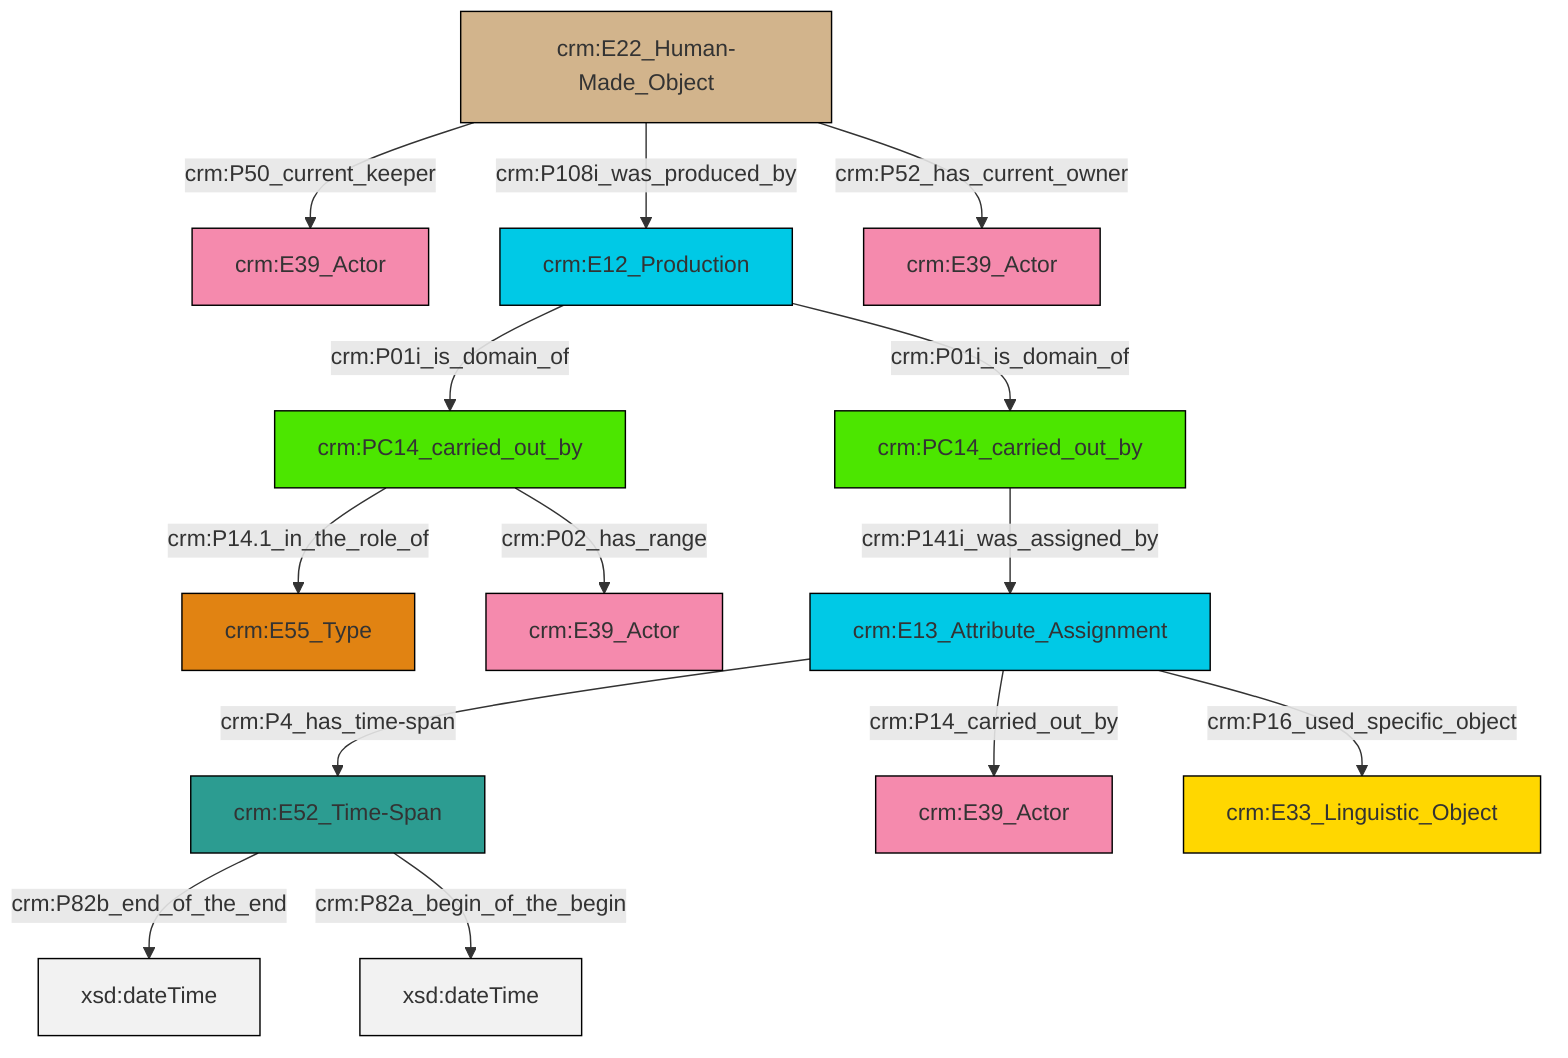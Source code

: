 graph TD
classDef Literal fill:#f2f2f2,stroke:#000000;
classDef CRM_Entity fill:#FFFFFF,stroke:#000000;
classDef Temporal_Entity fill:#00C9E6, stroke:#000000;
classDef Type fill:#E18312, stroke:#000000;
classDef Time-Span fill:#2C9C91, stroke:#000000;
classDef Appellation fill:#FFEB7F, stroke:#000000;
classDef Place fill:#008836, stroke:#000000;
classDef Persistent_Item fill:#B266B2, stroke:#000000;
classDef Conceptual_Object fill:#FFD700, stroke:#000000;
classDef Physical_Thing fill:#D2B48C, stroke:#000000;
classDef Actor fill:#f58aad, stroke:#000000;
classDef PC_Classes fill:#4ce600, stroke:#000000;
classDef Multi fill:#cccccc,stroke:#000000;

0["crm:E52_Time-Span"]:::Time-Span -->|crm:P82b_end_of_the_end| 1[xsd:dateTime]:::Literal
2["crm:E22_Human-Made_Object"]:::Physical_Thing -->|crm:P50_current_keeper| 3["crm:E39_Actor"]:::Actor
4["crm:PC14_carried_out_by"]:::PC_Classes -->|crm:P14.1_in_the_role_of| 5["crm:E55_Type"]:::Type
7["crm:E12_Production"]:::Temporal_Entity -->|crm:P01i_is_domain_of| 8["crm:PC14_carried_out_by"]:::PC_Classes
13["crm:E13_Attribute_Assignment"]:::Temporal_Entity -->|crm:P4_has_time-span| 0["crm:E52_Time-Span"]:::Time-Span
2["crm:E22_Human-Made_Object"]:::Physical_Thing -->|crm:P108i_was_produced_by| 7["crm:E12_Production"]:::Temporal_Entity
2["crm:E22_Human-Made_Object"]:::Physical_Thing -->|crm:P52_has_current_owner| 9["crm:E39_Actor"]:::Actor
13["crm:E13_Attribute_Assignment"]:::Temporal_Entity -->|crm:P14_carried_out_by| 17["crm:E39_Actor"]:::Actor
8["crm:PC14_carried_out_by"]:::PC_Classes -->|crm:P141i_was_assigned_by| 13["crm:E13_Attribute_Assignment"]:::Temporal_Entity
7["crm:E12_Production"]:::Temporal_Entity -->|crm:P01i_is_domain_of| 4["crm:PC14_carried_out_by"]:::PC_Classes
4["crm:PC14_carried_out_by"]:::PC_Classes -->|crm:P02_has_range| 11["crm:E39_Actor"]:::Actor
13["crm:E13_Attribute_Assignment"]:::Temporal_Entity -->|crm:P16_used_specific_object| 21["crm:E33_Linguistic_Object"]:::Conceptual_Object
0["crm:E52_Time-Span"]:::Time-Span -->|crm:P82a_begin_of_the_begin| 24[xsd:dateTime]:::Literal
